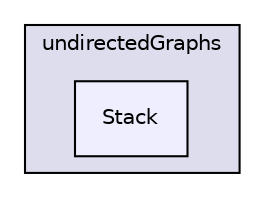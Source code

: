 digraph "Stack" {
  compound=true
  node [ fontsize="10", fontname="Helvetica"];
  edge [ labelfontsize="10", labelfontname="Helvetica"];
  subgraph clusterdir_c1c3509470ba02980f8d7c65151f60da {
    graph [ bgcolor="#ddddee", pencolor="black", label="undirectedGraphs" fontname="Helvetica", fontsize="10", URL="dir_c1c3509470ba02980f8d7c65151f60da.html"]
  dir_770b818c6a51f570d027289ee4c34fd5 [shape=box, label="Stack", style="filled", fillcolor="#eeeeff", pencolor="black", URL="dir_770b818c6a51f570d027289ee4c34fd5.html"];
  }
}
